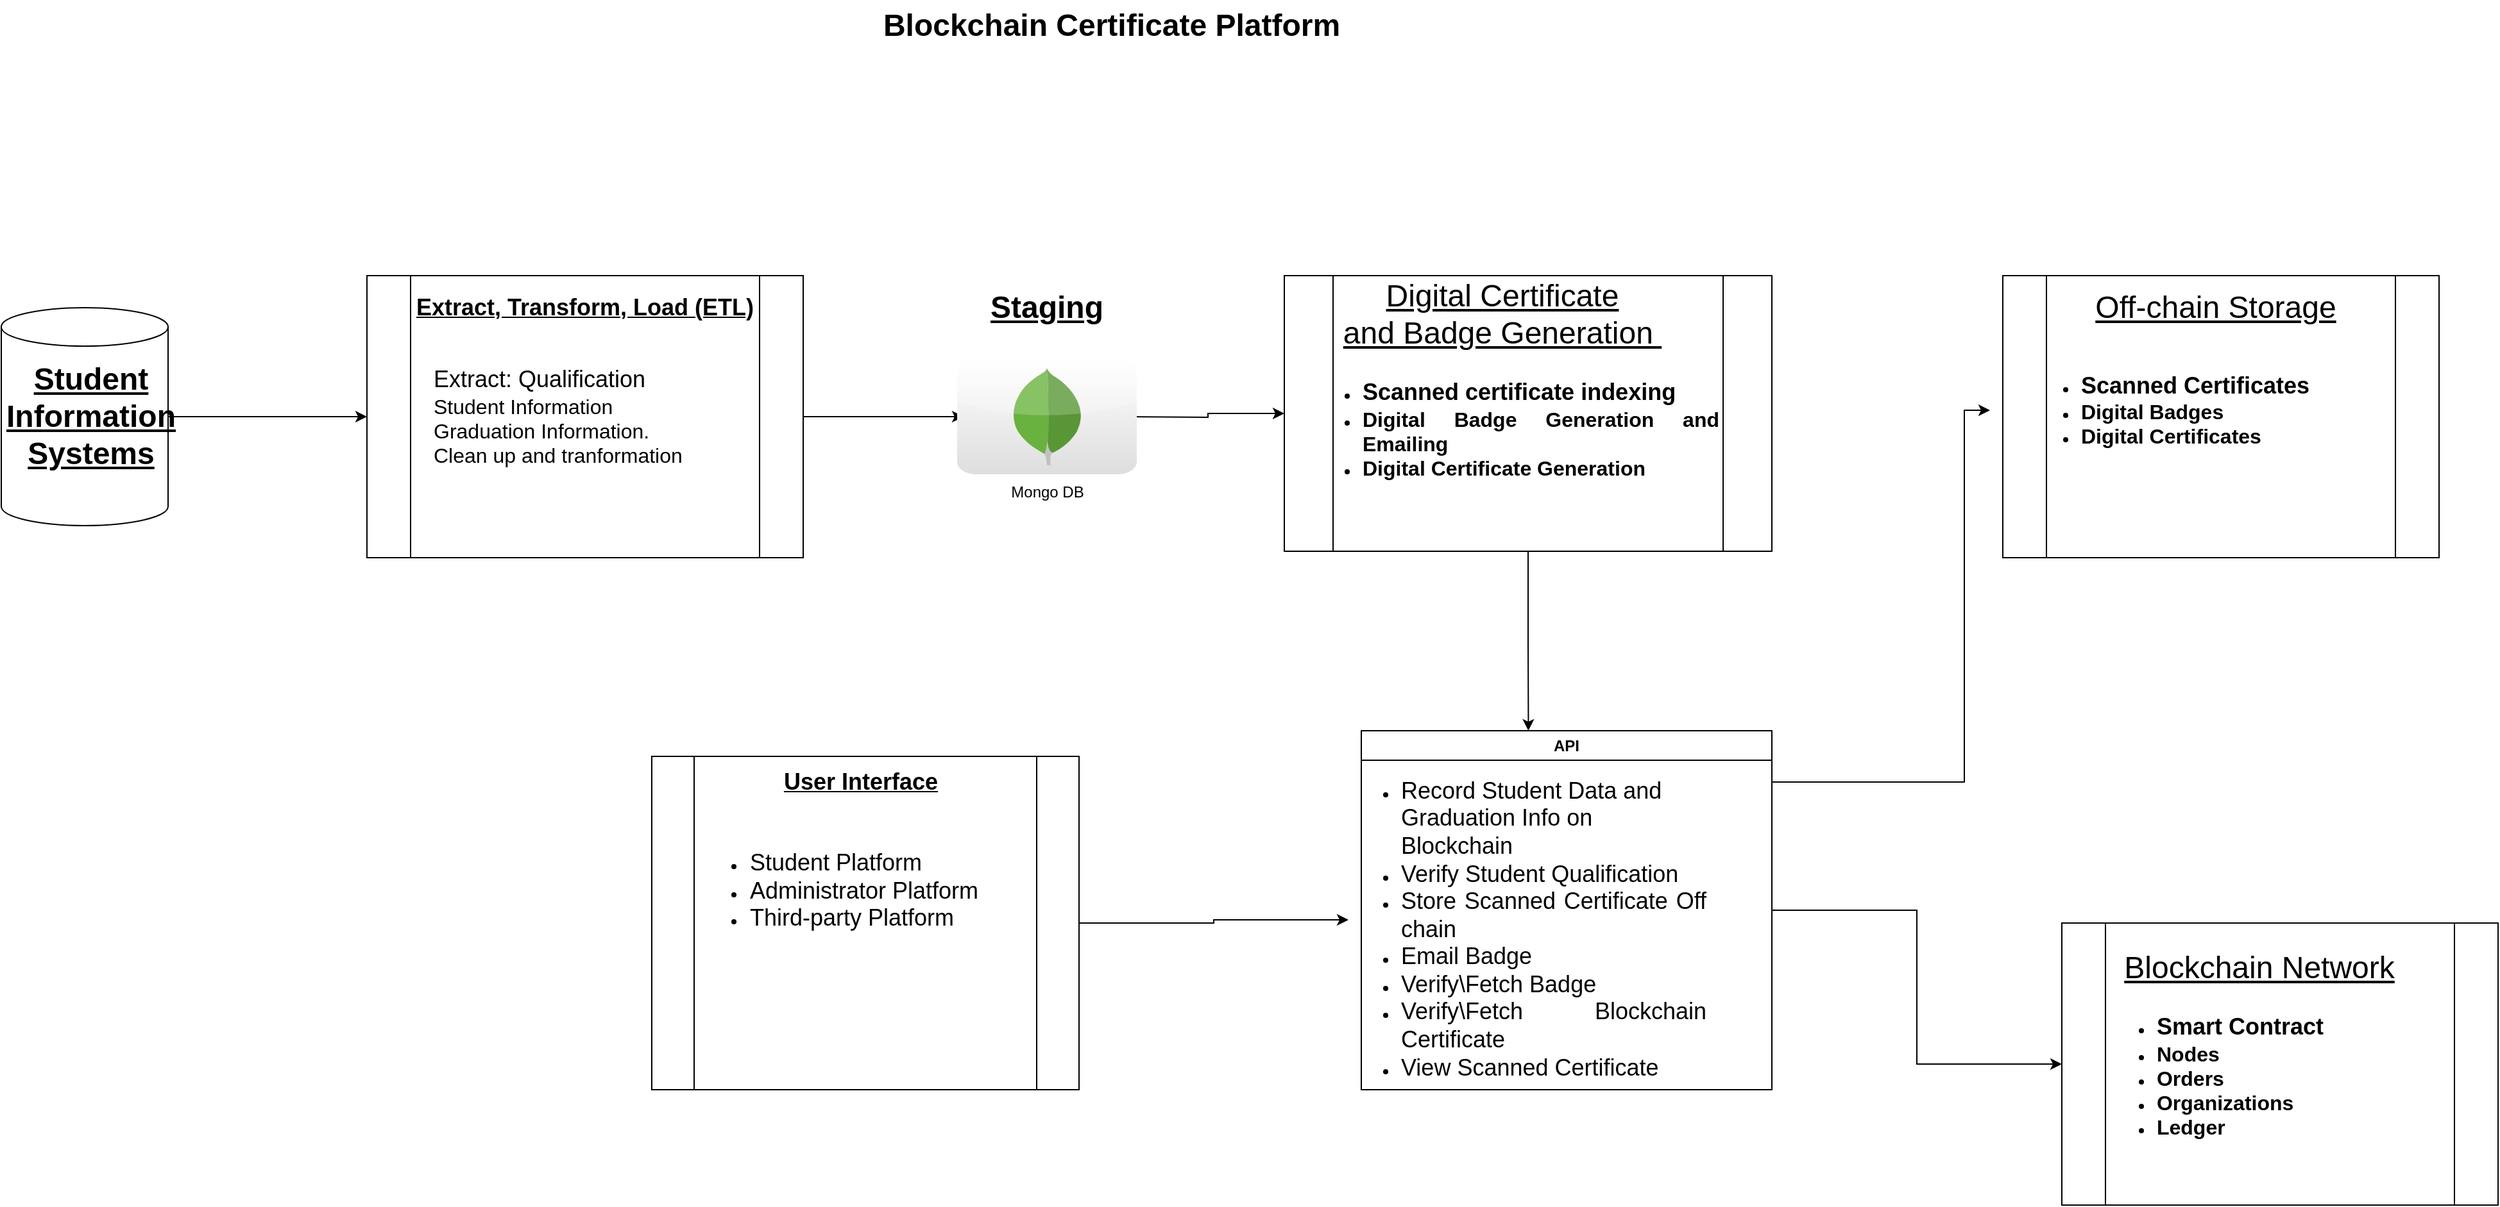<mxfile version="24.7.7">
  <diagram name="Page-1" id="74b105a0-9070-1c63-61bc-23e55f88626e">
    <mxGraphModel dx="1563" dy="729" grid="1" gridSize="10" guides="1" tooltips="1" connect="1" arrows="1" fold="1" page="1" pageScale="1.5" pageWidth="1169" pageHeight="826" background="none" math="0" shadow="0">
      <root>
        <mxCell id="0" style=";html=1;" />
        <mxCell id="1" style=";html=1;" parent="0" />
        <mxCell id="10b056a9c633e61c-30" value="Blockchain Certificate Platform" style="text;strokeColor=none;fillColor=none;html=1;fontSize=24;fontStyle=1;verticalAlign=middle;align=center;" parent="1" vertex="1">
          <mxGeometry x="80" y="40" width="1590" height="40" as="geometry" />
        </mxCell>
        <mxCell id="NuH24vIZPqRtiYfobQIJ-38" style="edgeStyle=orthogonalEdgeStyle;rounded=0;orthogonalLoop=1;jettySize=auto;html=1;entryX=0;entryY=0.5;entryDx=0;entryDy=0;" parent="1" source="NuH24vIZPqRtiYfobQIJ-4" target="NuH24vIZPqRtiYfobQIJ-11" edge="1">
          <mxGeometry relative="1" as="geometry" />
        </mxCell>
        <mxCell id="NuH24vIZPqRtiYfobQIJ-4" value="" style="shape=cylinder3;whiteSpace=wrap;html=1;boundedLbl=1;backgroundOutline=1;size=15;" parent="1" vertex="1">
          <mxGeometry x="10" y="280" width="130" height="170" as="geometry" />
        </mxCell>
        <mxCell id="NuH24vIZPqRtiYfobQIJ-10" value="&lt;font style=&quot;font-size: 24px;&quot;&gt;&lt;b style=&quot;&quot;&gt;&lt;u style=&quot;&quot;&gt;Student Information Systems&lt;/u&gt;&lt;/b&gt;&lt;/font&gt;" style="text;html=1;align=center;verticalAlign=middle;whiteSpace=wrap;rounded=0;" parent="1" vertex="1">
          <mxGeometry x="20" y="320" width="120" height="90" as="geometry" />
        </mxCell>
        <mxCell id="NuH24vIZPqRtiYfobQIJ-11" value="" style="shape=process;whiteSpace=wrap;html=1;backgroundOutline=1;" parent="1" vertex="1">
          <mxGeometry x="295" y="255" width="340" height="220" as="geometry" />
        </mxCell>
        <mxCell id="NuH24vIZPqRtiYfobQIJ-12" value="&lt;font style=&quot;font-size: 18px;&quot;&gt;&lt;b&gt;&lt;u&gt;Extract, Transform, Load (ETL)&lt;/u&gt;&lt;/b&gt;&lt;/font&gt;" style="text;html=1;align=center;verticalAlign=middle;whiteSpace=wrap;rounded=0;" parent="1" vertex="1">
          <mxGeometry x="295" y="260" width="340" height="40" as="geometry" />
        </mxCell>
        <mxCell id="NuH24vIZPqRtiYfobQIJ-29" value="&lt;div style=&quot;text-align: justify;&quot;&gt;&lt;span style=&quot;background-color: initial;&quot;&gt;&lt;font style=&quot;font-size: 18px;&quot;&gt;Extract: Qualification&amp;nbsp;&lt;/font&gt;&lt;/span&gt;&lt;/div&gt;&lt;div style=&quot;text-align: justify;&quot;&gt;&lt;span style=&quot;background-color: initial;&quot;&gt;&lt;font size=&quot;3&quot;&gt;Student Information&lt;/font&gt;&lt;/span&gt;&lt;/div&gt;&lt;div style=&quot;text-align: justify;&quot;&gt;&lt;span style=&quot;background-color: initial;&quot;&gt;&lt;font size=&quot;3&quot;&gt;Graduation Information.&amp;nbsp;&lt;/font&gt;&lt;/span&gt;&lt;/div&gt;&lt;div style=&quot;text-align: justify;&quot;&gt;&lt;span style=&quot;background-color: initial;&quot;&gt;&lt;font size=&quot;3&quot;&gt;Clean up and tranformation&lt;/font&gt;&lt;/span&gt;&lt;/div&gt;&lt;div style=&quot;text-align: justify;&quot;&gt;&lt;span style=&quot;background-color: initial;&quot;&gt;&lt;span style=&quot;white-space: pre;&quot;&gt;&lt;font size=&quot;3&quot;&gt;&#x9;&lt;/font&gt;&lt;/span&gt;&lt;/span&gt;&lt;/div&gt;" style="text;html=1;align=left;verticalAlign=middle;whiteSpace=wrap;rounded=0;" parent="1" vertex="1">
          <mxGeometry x="345" y="320" width="240" height="110" as="geometry" />
        </mxCell>
        <mxCell id="NuH24vIZPqRtiYfobQIJ-43" style="edgeStyle=orthogonalEdgeStyle;rounded=0;orthogonalLoop=1;jettySize=auto;html=1;entryX=0;entryY=0.5;entryDx=0;entryDy=0;" parent="1" target="NuH24vIZPqRtiYfobQIJ-40" edge="1">
          <mxGeometry relative="1" as="geometry">
            <mxPoint x="890" y="365" as="sourcePoint" />
          </mxGeometry>
        </mxCell>
        <mxCell id="NuH24vIZPqRtiYfobQIJ-39" style="edgeStyle=orthogonalEdgeStyle;rounded=0;orthogonalLoop=1;jettySize=auto;html=1;entryX=0;entryY=0.5;entryDx=0;entryDy=0;entryPerimeter=0;" parent="1" source="NuH24vIZPqRtiYfobQIJ-11" edge="1">
          <mxGeometry relative="1" as="geometry">
            <mxPoint x="760" y="365" as="targetPoint" />
          </mxGeometry>
        </mxCell>
        <mxCell id="NuH24vIZPqRtiYfobQIJ-40" value="" style="shape=process;whiteSpace=wrap;html=1;backgroundOutline=1;" parent="1" vertex="1">
          <mxGeometry x="1010" y="255" width="380" height="215" as="geometry" />
        </mxCell>
        <mxCell id="NuH24vIZPqRtiYfobQIJ-44" value="&lt;font style=&quot;font-size: 24px;&quot;&gt;&lt;u style=&quot;&quot;&gt;Digital Certificate and&amp;nbsp;Badge Generation&amp;nbsp;&lt;/u&gt;&lt;/font&gt;" style="text;html=1;align=center;verticalAlign=middle;whiteSpace=wrap;rounded=0;" parent="1" vertex="1">
          <mxGeometry x="1050" y="270" width="260" height="30" as="geometry" />
        </mxCell>
        <mxCell id="NuH24vIZPqRtiYfobQIJ-57" value="" style="shape=process;whiteSpace=wrap;html=1;backgroundOutline=1;" parent="1" vertex="1">
          <mxGeometry x="1570" y="255" width="340" height="220" as="geometry" />
        </mxCell>
        <mxCell id="NuH24vIZPqRtiYfobQIJ-58" value="&lt;font style=&quot;font-size: 24px;&quot;&gt;&lt;u style=&quot;&quot;&gt;Off-chain Storage&lt;/u&gt;&lt;/font&gt;" style="text;html=1;align=center;verticalAlign=middle;whiteSpace=wrap;rounded=0;" parent="1" vertex="1">
          <mxGeometry x="1616" y="265" width="240" height="30" as="geometry" />
        </mxCell>
        <mxCell id="NuH24vIZPqRtiYfobQIJ-61" value="&lt;ul&gt;&lt;li style=&quot;text-align: justify;&quot;&gt;&lt;b&gt;&lt;font style=&quot;font-size: 18px;&quot;&gt;Scanned Certificates&lt;/font&gt;&lt;/b&gt;&lt;/li&gt;&lt;li style=&quot;text-align: justify;&quot;&gt;&lt;b&gt;&lt;font size=&quot;3&quot; style=&quot;&quot;&gt;Digital Badges&lt;/font&gt;&lt;/b&gt;&lt;/li&gt;&lt;li style=&quot;text-align: justify;&quot;&gt;&lt;b&gt;&lt;font size=&quot;3&quot; style=&quot;&quot;&gt;Digital Certificates&lt;/font&gt;&lt;/b&gt;&lt;/li&gt;&lt;/ul&gt;" style="text;html=1;align=center;verticalAlign=middle;whiteSpace=wrap;rounded=0;" parent="1" vertex="1">
          <mxGeometry x="1560" y="315" width="280" height="90" as="geometry" />
        </mxCell>
        <mxCell id="NuH24vIZPqRtiYfobQIJ-67" style="edgeStyle=orthogonalEdgeStyle;rounded=0;orthogonalLoop=1;jettySize=auto;html=1;entryX=0;entryY=0.5;entryDx=0;entryDy=0;" parent="1" source="NuH24vIZPqRtiYfobQIJ-62" target="NuH24vIZPqRtiYfobQIJ-61" edge="1">
          <mxGeometry relative="1" as="geometry">
            <Array as="points">
              <mxPoint x="1540" y="650" />
              <mxPoint x="1540" y="360" />
            </Array>
          </mxGeometry>
        </mxCell>
        <mxCell id="NuH24vIZPqRtiYfobQIJ-70" style="edgeStyle=orthogonalEdgeStyle;rounded=0;orthogonalLoop=1;jettySize=auto;html=1;" parent="1" source="NuH24vIZPqRtiYfobQIJ-62" target="NuH24vIZPqRtiYfobQIJ-69" edge="1">
          <mxGeometry relative="1" as="geometry">
            <mxPoint x="1340" y="1362.857" as="targetPoint" />
          </mxGeometry>
        </mxCell>
        <mxCell id="NuH24vIZPqRtiYfobQIJ-62" value="API" style="swimlane;whiteSpace=wrap;html=1;" parent="1" vertex="1">
          <mxGeometry x="1070" y="610" width="320" height="280" as="geometry" />
        </mxCell>
        <mxCell id="NuH24vIZPqRtiYfobQIJ-83" value="&lt;ul&gt;&lt;li style=&quot;text-align: left;&quot;&gt;&lt;span style=&quot;font-size: 18px; background-color: initial;&quot;&gt;Record Student Data and Graduation Info on Blockchain&lt;/span&gt;&lt;/li&gt;&lt;li style=&quot;text-align: left;&quot;&gt;&lt;span style=&quot;font-size: 18px;&quot;&gt;Verify Student Qualification&lt;/span&gt;&lt;/li&gt;&lt;li style=&quot;text-align: justify;&quot;&gt;&lt;span style=&quot;font-size: 18px;&quot;&gt;Store Scanned Certificate Off chain&lt;/span&gt;&lt;/li&gt;&lt;li style=&quot;text-align: justify;&quot;&gt;&lt;span style=&quot;font-size: 18px;&quot;&gt;Email Badge&lt;/span&gt;&lt;/li&gt;&lt;li style=&quot;text-align: justify;&quot;&gt;&lt;span style=&quot;font-size: 18px;&quot;&gt;Verify\Fetch Badge&amp;nbsp;&lt;/span&gt;&lt;/li&gt;&lt;li style=&quot;text-align: justify;&quot;&gt;&lt;span style=&quot;font-size: 18px;&quot;&gt;Verify\Fetch&amp;nbsp;Blockchain Certificate&amp;nbsp;&lt;/span&gt;&lt;/li&gt;&lt;li style=&quot;text-align: justify;&quot;&gt;&lt;span style=&quot;font-size: 18px;&quot;&gt;View Scanned Certificate&lt;/span&gt;&lt;/li&gt;&lt;/ul&gt;" style="text;html=1;align=center;verticalAlign=middle;whiteSpace=wrap;rounded=0;" parent="NuH24vIZPqRtiYfobQIJ-62" vertex="1">
          <mxGeometry x="-10" y="140" width="280" height="30" as="geometry" />
        </mxCell>
        <mxCell id="NuH24vIZPqRtiYfobQIJ-69" value="" style="shape=process;whiteSpace=wrap;html=1;backgroundOutline=1;" parent="1" vertex="1">
          <mxGeometry x="1616" y="760" width="340" height="220" as="geometry" />
        </mxCell>
        <mxCell id="NuH24vIZPqRtiYfobQIJ-71" value="&lt;font style=&quot;font-size: 24px;&quot;&gt;&lt;u style=&quot;&quot;&gt;Blockchain Network&lt;/u&gt;&lt;/font&gt;" style="text;html=1;align=center;verticalAlign=middle;whiteSpace=wrap;rounded=0;" parent="1" vertex="1">
          <mxGeometry x="1650" y="780" width="240" height="30" as="geometry" />
        </mxCell>
        <mxCell id="NuH24vIZPqRtiYfobQIJ-72" value="&lt;ul&gt;&lt;li style=&quot;text-align: justify;&quot;&gt;&lt;b style=&quot;background-color: initial;&quot;&gt;&lt;font style=&quot;font-size: 18px;&quot;&gt;Smart Contract&lt;/font&gt;&lt;/b&gt;&lt;/li&gt;&lt;li style=&quot;text-align: justify;&quot;&gt;&lt;b&gt;&lt;font size=&quot;3&quot;&gt;Nodes&lt;/font&gt;&lt;/b&gt;&lt;/li&gt;&lt;li style=&quot;text-align: justify;&quot;&gt;&lt;b&gt;&lt;font size=&quot;3&quot;&gt;Orders&lt;/font&gt;&lt;/b&gt;&lt;/li&gt;&lt;li style=&quot;text-align: justify;&quot;&gt;&lt;b&gt;&lt;font size=&quot;3&quot;&gt;Organizations&lt;/font&gt;&lt;/b&gt;&lt;/li&gt;&lt;li style=&quot;text-align: justify;&quot;&gt;&lt;b style=&quot;&quot;&gt;&lt;font size=&quot;3&quot;&gt;Ledger&lt;/font&gt;&lt;/b&gt;&lt;/li&gt;&lt;/ul&gt;" style="text;html=1;align=center;verticalAlign=middle;whiteSpace=wrap;rounded=0;" parent="1" vertex="1">
          <mxGeometry x="1570" y="830" width="330" height="100" as="geometry" />
        </mxCell>
        <mxCell id="NuH24vIZPqRtiYfobQIJ-73" value="&lt;ul&gt;&lt;li style=&quot;text-align: justify;&quot;&gt;&lt;b style=&quot;background-color: initial;&quot;&gt;&lt;font style=&quot;font-size: 18px;&quot;&gt;Scanned certificate indexing&lt;/font&gt;&lt;/b&gt;&lt;/li&gt;&lt;li style=&quot;text-align: justify;&quot;&gt;&lt;font size=&quot;3&quot;&gt;&lt;b&gt;&lt;font style=&quot;&quot;&gt;Digital Badge Generation&amp;nbsp;&lt;/font&gt;&lt;/b&gt;&lt;/font&gt;&lt;b style=&quot;font-size: medium; background-color: initial;&quot;&gt;and Emailing&lt;/b&gt;&lt;/li&gt;&lt;li style=&quot;text-align: justify;&quot;&gt;&lt;b&gt;&lt;font size=&quot;3&quot; style=&quot;&quot;&gt;Digital Certificate Generation&lt;/font&gt;&lt;/b&gt;&lt;/li&gt;&lt;/ul&gt;" style="text;html=1;align=center;verticalAlign=middle;whiteSpace=wrap;rounded=0;" parent="1" vertex="1">
          <mxGeometry x="1030" y="330" width="320" height="90" as="geometry" />
        </mxCell>
        <mxCell id="NuH24vIZPqRtiYfobQIJ-88" style="edgeStyle=orthogonalEdgeStyle;rounded=0;orthogonalLoop=1;jettySize=auto;html=1;entryX=0;entryY=0.25;entryDx=0;entryDy=0;" parent="1" source="NuH24vIZPqRtiYfobQIJ-78" target="NuH24vIZPqRtiYfobQIJ-83" edge="1">
          <mxGeometry relative="1" as="geometry" />
        </mxCell>
        <mxCell id="NuH24vIZPqRtiYfobQIJ-78" value="" style="shape=process;whiteSpace=wrap;html=1;backgroundOutline=1;" parent="1" vertex="1">
          <mxGeometry x="517" y="630" width="333" height="260" as="geometry" />
        </mxCell>
        <mxCell id="NuH24vIZPqRtiYfobQIJ-79" value="&lt;font style=&quot;font-size: 18px;&quot;&gt;&lt;b&gt;&lt;u&gt;User Interface&lt;/u&gt;&lt;/b&gt;&lt;/font&gt;" style="text;html=1;align=center;verticalAlign=middle;whiteSpace=wrap;rounded=0;" parent="1" vertex="1">
          <mxGeometry x="510" y="630" width="340" height="40" as="geometry" />
        </mxCell>
        <mxCell id="NuH24vIZPqRtiYfobQIJ-80" value="&lt;div style=&quot;text-align: justify;&quot;&gt;&lt;ul&gt;&lt;li&gt;&lt;span style=&quot;font-size: 18px; background-color: initial;&quot;&gt;Student Platform&lt;/span&gt;&lt;/li&gt;&lt;li&gt;&lt;span style=&quot;font-size: 18px; background-color: initial;&quot;&gt;Administrator Platform&amp;nbsp;&lt;/span&gt;&lt;/li&gt;&lt;li&gt;&lt;span style=&quot;font-size: 18px; background-color: initial;&quot;&gt;Third-party Platform&lt;/span&gt;&lt;/li&gt;&lt;/ul&gt;&lt;/div&gt;" style="text;html=1;align=center;verticalAlign=middle;whiteSpace=wrap;rounded=0;" parent="1" vertex="1">
          <mxGeometry x="540" y="690" width="250" height="90" as="geometry" />
        </mxCell>
        <mxCell id="NuH24vIZPqRtiYfobQIJ-82" style="edgeStyle=orthogonalEdgeStyle;rounded=0;orthogonalLoop=1;jettySize=auto;html=1;entryX=0.407;entryY=0;entryDx=0;entryDy=0;entryPerimeter=0;" parent="1" source="NuH24vIZPqRtiYfobQIJ-40" target="NuH24vIZPqRtiYfobQIJ-62" edge="1">
          <mxGeometry relative="1" as="geometry" />
        </mxCell>
        <mxCell id="Y5QeTUZx0bIYW7UZLodh-2" value="Mongo DB" style="dashed=0;outlineConnect=0;html=1;align=center;labelPosition=center;verticalLabelPosition=bottom;verticalAlign=top;shape=mxgraph.webicons.mongodb;gradientColor=#DFDEDE" vertex="1" parent="1">
          <mxGeometry x="755" y="320" width="140" height="90" as="geometry" />
        </mxCell>
        <mxCell id="Y5QeTUZx0bIYW7UZLodh-3" value="&lt;font style=&quot;font-size: 24px;&quot;&gt;&lt;b style=&quot;&quot;&gt;&lt;u style=&quot;&quot;&gt;Staging&lt;/u&gt;&lt;/b&gt;&lt;/font&gt;" style="text;html=1;align=center;verticalAlign=middle;whiteSpace=wrap;rounded=0;" vertex="1" parent="1">
          <mxGeometry x="765" y="242.5" width="120" height="75" as="geometry" />
        </mxCell>
      </root>
    </mxGraphModel>
  </diagram>
</mxfile>
